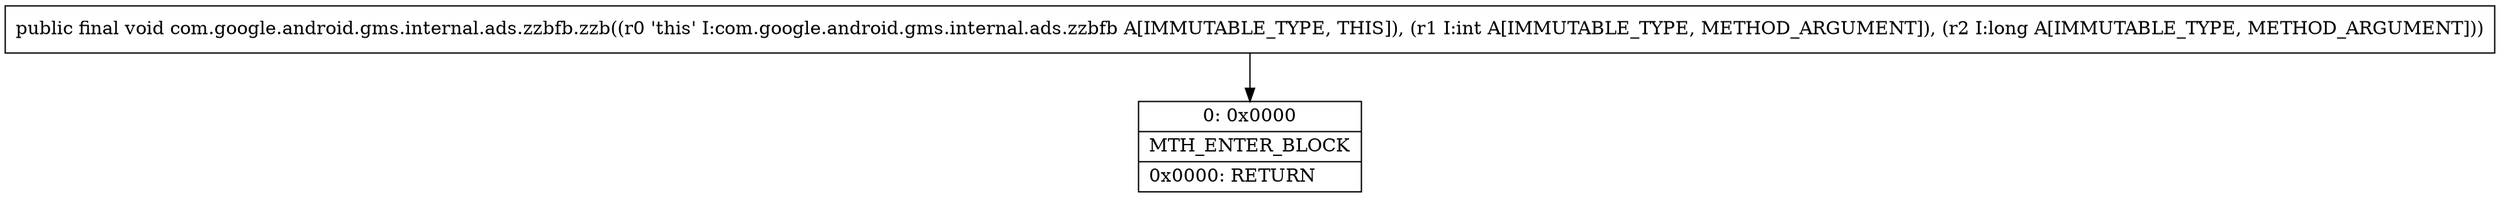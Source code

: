digraph "CFG forcom.google.android.gms.internal.ads.zzbfb.zzb(IJ)V" {
Node_0 [shape=record,label="{0\:\ 0x0000|MTH_ENTER_BLOCK\l|0x0000: RETURN   \l}"];
MethodNode[shape=record,label="{public final void com.google.android.gms.internal.ads.zzbfb.zzb((r0 'this' I:com.google.android.gms.internal.ads.zzbfb A[IMMUTABLE_TYPE, THIS]), (r1 I:int A[IMMUTABLE_TYPE, METHOD_ARGUMENT]), (r2 I:long A[IMMUTABLE_TYPE, METHOD_ARGUMENT])) }"];
MethodNode -> Node_0;
}

